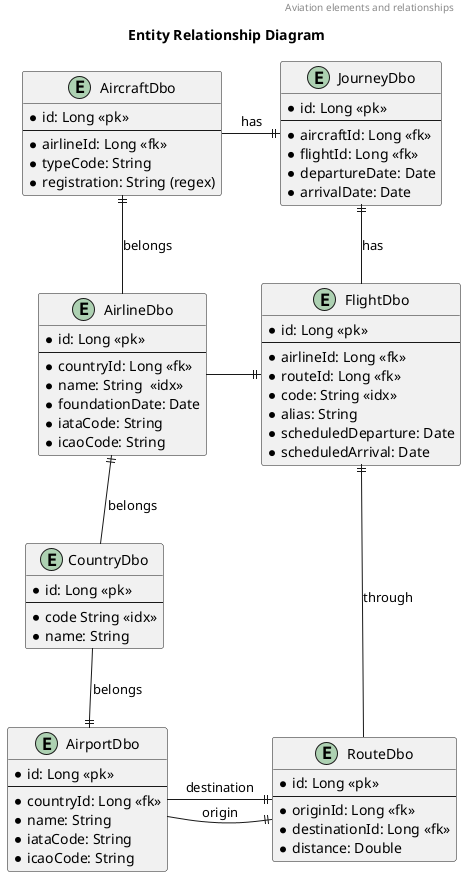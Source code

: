 @startuml aviation model
header Aviation elements and relationships
title Entity Relationship Diagram

hide footbox

entity CountryDbo {
 * id: Long <<pk>>
 --
 * code String <<idx>>
 * name: String
}

entity AirportDbo {
 * id: Long <<pk>>
 --
 * countryId: Long <<fk>>
 * name: String
 * iataCode: String
 * icaoCode: String
}

entity AirlineDbo {
 * id: Long <<pk>>
 --
 * countryId: Long <<fk>>
 * name: String  <<idx>>
 * foundationDate: Date
 * iataCode: String
 * icaoCode: String
}

entity AircraftDbo {
 * id: Long <<pk>>
 --
 * airlineId: Long <<fk>>
 * typeCode: String
 * registration: String (regex)
}

entity JourneyDbo {
 * id: Long <<pk>>
 --
 * aircraftId: Long <<fk>>
 * flightId: Long <<fk>>
 * departureDate: Date
 * arrivalDate: Date
}

entity FlightDbo {
 * id: Long <<pk>>
 --
 * airlineId: Long <<fk>>
 * routeId: Long <<fk>>
 * code: String <<idx>>
 * alias: String
 * scheduledDeparture: Date
 * scheduledArrival: Date
}

entity RouteDbo {
 * id: Long <<pk>>
 --
 * originId: Long <<fk>>
 * destinationId: Long <<fk>>
 * distance: Double
}

AirlineDbo  ||--     CountryDbo : belongs
AirportDbo  ||-up-   CountryDbo : belongs
AircraftDbo ||--     AirlineDbo: belongs
JourneyDbo  ||-left- AircraftDbo: has
JourneyDbo  ||--     FlightDbo: has
FlightDbo   ||-left- AirlineDbo
FlightDbo   ||--     RouteDbo: through
RouteDbo    ||-left- AirportDbo: origin
RouteDbo    ||-left- AirportDbo: destination

@enduml